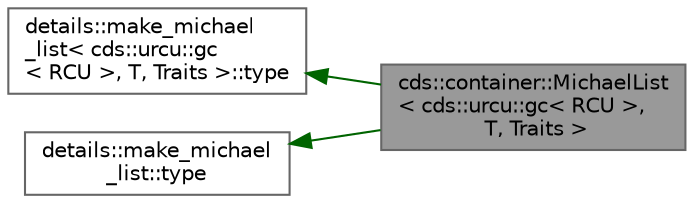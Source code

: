 digraph "cds::container::MichaelList&lt; cds::urcu::gc&lt; RCU &gt;, T, Traits &gt;"
{
 // LATEX_PDF_SIZE
  bgcolor="transparent";
  edge [fontname=Helvetica,fontsize=10,labelfontname=Helvetica,labelfontsize=10];
  node [fontname=Helvetica,fontsize=10,shape=box,height=0.2,width=0.4];
  rankdir="LR";
  Node1 [id="Node000001",label="cds::container::MichaelList\l\< cds::urcu::gc\< RCU \>,\l T, Traits \>",height=0.2,width=0.4,color="gray40", fillcolor="grey60", style="filled", fontcolor="black",tooltip="Michael's ordered list (template specialization for RCU)"];
  Node2 -> Node1 [id="edge3_Node000001_Node000002",dir="back",color="darkgreen",style="solid",tooltip=" "];
  Node2 [id="Node000002",label="details::make_michael\l_list\< cds::urcu::gc\l\< RCU \>, T, Traits \>::type",height=0.2,width=0.4,color="gray40", fillcolor="white", style="filled",tooltip=" "];
  Node3 -> Node1 [id="edge4_Node000001_Node000003",dir="back",color="darkgreen",style="solid",tooltip=" "];
  Node3 [id="Node000003",label="details::make_michael\l_list::type",height=0.2,width=0.4,color="gray40", fillcolor="white", style="filled",tooltip=" "];
}
